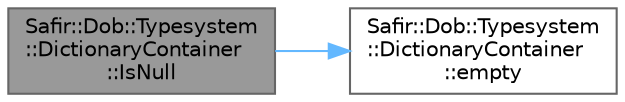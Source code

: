 digraph "Safir::Dob::Typesystem::DictionaryContainer::IsNull"
{
 // LATEX_PDF_SIZE
  bgcolor="transparent";
  edge [fontname=Helvetica,fontsize=10,labelfontname=Helvetica,labelfontsize=10];
  node [fontname=Helvetica,fontsize=10,shape=box,height=0.2,width=0.4];
  rankdir="LR";
  Node1 [label="Safir::Dob::Typesystem\l::DictionaryContainer\l::IsNull",height=0.2,width=0.4,color="gray40", fillcolor="grey60", style="filled", fontcolor="black",tooltip="Is the container set to null?"];
  Node1 -> Node2 [color="steelblue1",style="solid"];
  Node2 [label="Safir::Dob::Typesystem\l::DictionaryContainer\l::empty",height=0.2,width=0.4,color="grey40", fillcolor="white", style="filled",URL="$a01427.html#a4c15a64f47a345b8fe41593ce1b65946",tooltip="Check if dictionary is empty."];
}
